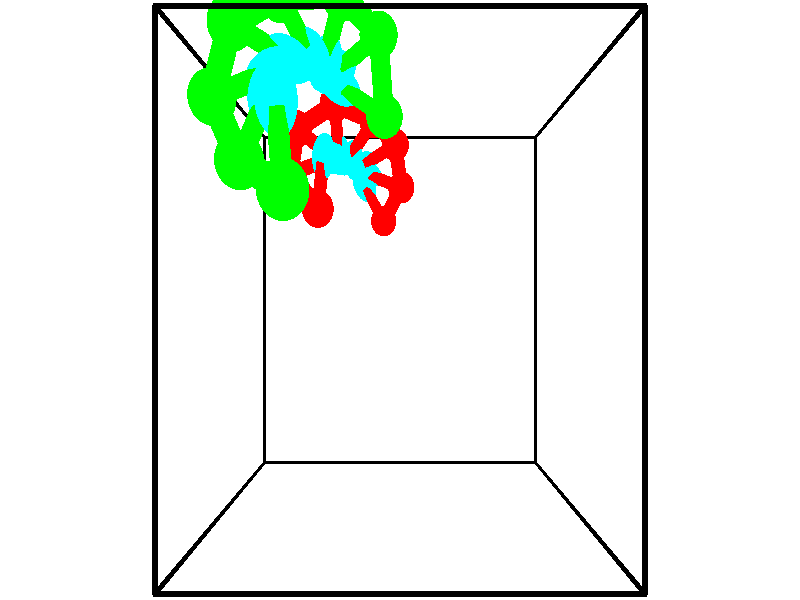 // switches for output
#declare DRAW_BASES = 1; // possible values are 0, 1; only relevant for DNA ribbons
#declare DRAW_BASES_TYPE = 3; // possible values are 1, 2, 3; only relevant for DNA ribbons
#declare DRAW_FOG = 0; // set to 1 to enable fog

#include "colors.inc"

#include "transforms.inc"
background { rgb <1, 1, 1>}

#default {
   normal{
       ripples 0.25
       frequency 0.20
       turbulence 0.2
       lambda 5
   }
	finish {
		phong 0.1
		phong_size 40.
	}
}

// original window dimensions: 1024x640


// camera settings

camera {
	sky <-0, 1, 0>
	up <-0, 1, 0>
	right 1.6 * <1, 0, 0>
	location <2.5, 2.5, 11.1562>
	look_at <2.5, 2.5, 2.5>
	direction <0, 0, -8.6562>
	angle 67.0682
}


# declare cpy_camera_pos = <2.5, 2.5, 11.1562>;
# if (DRAW_FOG = 1)
fog {
	fog_type 2
	up vnormalize(cpy_camera_pos)
	color rgbt<1,1,1,0.3>
	distance 1e-5
	fog_alt 3e-3
	fog_offset 4
}
# end


// LIGHTS

# declare lum = 6;
global_settings {
	ambient_light rgb lum * <0.05, 0.05, 0.05>
	max_trace_level 15
}# declare cpy_direct_light_amount = 0.25;
light_source
{	1000 * <-1, -1, 1>,
	rgb lum * cpy_direct_light_amount
	parallel
}

light_source
{	1000 * <1, 1, -1>,
	rgb lum * cpy_direct_light_amount
	parallel
}

// strand 0

// nucleotide -1

// particle -1
sphere {
	<1.204290, 3.699390, 1.646581> 0.250000
	pigment { color rgbt <1,0,0,0> }
	no_shadow
}
cylinder {
	<1.276901, 4.059597, 1.804626>,  <1.320468, 4.275722, 1.899454>, 0.100000
	pigment { color rgbt <1,0,0,0> }
	no_shadow
}
cylinder {
	<1.276901, 4.059597, 1.804626>,  <1.204290, 3.699390, 1.646581>, 0.100000
	pigment { color rgbt <1,0,0,0> }
	no_shadow
}

// particle -1
sphere {
	<1.276901, 4.059597, 1.804626> 0.100000
	pigment { color rgbt <1,0,0,0> }
	no_shadow
}
sphere {
	0, 1
	scale<0.080000,0.200000,0.300000>
	matrix <0.421809, 0.291648, -0.858498,
		-0.888327, 0.322503, -0.326904,
		0.181527, 0.900518, 0.395114,
		1.331360, 4.329752, 1.923161>
	pigment { color rgbt <0,1,1,0> }
	no_shadow
}
cylinder {
	<0.714644, 4.202085, 1.363385>,  <1.204290, 3.699390, 1.646581>, 0.130000
	pigment { color rgbt <1,0,0,0> }
	no_shadow
}

// nucleotide -1

// particle -1
sphere {
	<0.714644, 4.202085, 1.363385> 0.250000
	pigment { color rgbt <1,0,0,0> }
	no_shadow
}
cylinder {
	<1.087566, 4.296268, 1.473194>,  <1.311320, 4.352778, 1.539080>, 0.100000
	pigment { color rgbt <1,0,0,0> }
	no_shadow
}
cylinder {
	<1.087566, 4.296268, 1.473194>,  <0.714644, 4.202085, 1.363385>, 0.100000
	pigment { color rgbt <1,0,0,0> }
	no_shadow
}

// particle -1
sphere {
	<1.087566, 4.296268, 1.473194> 0.100000
	pigment { color rgbt <1,0,0,0> }
	no_shadow
}
sphere {
	0, 1
	scale<0.080000,0.200000,0.300000>
	matrix <0.251553, 0.123204, -0.959970,
		-0.259854, 0.964044, 0.055634,
		0.932307, 0.235458, 0.274524,
		1.367259, 4.366906, 1.555551>
	pigment { color rgbt <0,1,1,0> }
	no_shadow
}
cylinder {
	<0.793885, 4.869006, 1.131841>,  <0.714644, 4.202085, 1.363385>, 0.130000
	pigment { color rgbt <1,0,0,0> }
	no_shadow
}

// nucleotide -1

// particle -1
sphere {
	<0.793885, 4.869006, 1.131841> 0.250000
	pigment { color rgbt <1,0,0,0> }
	no_shadow
}
cylinder {
	<1.122984, 4.641930, 1.143251>,  <1.320444, 4.505684, 1.150098>, 0.100000
	pigment { color rgbt <1,0,0,0> }
	no_shadow
}
cylinder {
	<1.122984, 4.641930, 1.143251>,  <0.793885, 4.869006, 1.131841>, 0.100000
	pigment { color rgbt <1,0,0,0> }
	no_shadow
}

// particle -1
sphere {
	<1.122984, 4.641930, 1.143251> 0.100000
	pigment { color rgbt <1,0,0,0> }
	no_shadow
}
sphere {
	0, 1
	scale<0.080000,0.200000,0.300000>
	matrix <0.160078, 0.183259, -0.969944,
		0.545399, 0.802586, 0.241650,
		0.822748, -0.567690, 0.028527,
		1.369808, 4.471622, 1.151810>
	pigment { color rgbt <0,1,1,0> }
	no_shadow
}
cylinder {
	<1.387919, 5.271973, 0.913927>,  <0.793885, 4.869006, 1.131841>, 0.130000
	pigment { color rgbt <1,0,0,0> }
	no_shadow
}

// nucleotide -1

// particle -1
sphere {
	<1.387919, 5.271973, 0.913927> 0.250000
	pigment { color rgbt <1,0,0,0> }
	no_shadow
}
cylinder {
	<1.423056, 4.885052, 0.818758>,  <1.444138, 4.652899, 0.761657>, 0.100000
	pigment { color rgbt <1,0,0,0> }
	no_shadow
}
cylinder {
	<1.423056, 4.885052, 0.818758>,  <1.387919, 5.271973, 0.913927>, 0.100000
	pigment { color rgbt <1,0,0,0> }
	no_shadow
}

// particle -1
sphere {
	<1.423056, 4.885052, 0.818758> 0.100000
	pigment { color rgbt <1,0,0,0> }
	no_shadow
}
sphere {
	0, 1
	scale<0.080000,0.200000,0.300000>
	matrix <0.139319, 0.248428, -0.958579,
		0.986344, 0.051056, 0.156586,
		0.087842, -0.967304, -0.237922,
		1.449408, 4.594861, 0.747381>
	pigment { color rgbt <0,1,1,0> }
	no_shadow
}
cylinder {
	<2.038341, 5.113184, 0.598505>,  <1.387919, 5.271973, 0.913927>, 0.130000
	pigment { color rgbt <1,0,0,0> }
	no_shadow
}

// nucleotide -1

// particle -1
sphere {
	<2.038341, 5.113184, 0.598505> 0.250000
	pigment { color rgbt <1,0,0,0> }
	no_shadow
}
cylinder {
	<1.784832, 4.829411, 0.475195>,  <1.632726, 4.659146, 0.401209>, 0.100000
	pigment { color rgbt <1,0,0,0> }
	no_shadow
}
cylinder {
	<1.784832, 4.829411, 0.475195>,  <2.038341, 5.113184, 0.598505>, 0.100000
	pigment { color rgbt <1,0,0,0> }
	no_shadow
}

// particle -1
sphere {
	<1.784832, 4.829411, 0.475195> 0.100000
	pigment { color rgbt <1,0,0,0> }
	no_shadow
}
sphere {
	0, 1
	scale<0.080000,0.200000,0.300000>
	matrix <0.334688, 0.107797, -0.936143,
		0.697364, -0.696479, 0.169120,
		-0.633773, -0.709435, -0.308276,
		1.594700, 4.616580, 0.382712>
	pigment { color rgbt <0,1,1,0> }
	no_shadow
}
cylinder {
	<2.412784, 4.872212, 0.069026>,  <2.038341, 5.113184, 0.598505>, 0.130000
	pigment { color rgbt <1,0,0,0> }
	no_shadow
}

// nucleotide -1

// particle -1
sphere {
	<2.412784, 4.872212, 0.069026> 0.250000
	pigment { color rgbt <1,0,0,0> }
	no_shadow
}
cylinder {
	<2.058121, 4.701439, -0.002041>,  <1.845323, 4.598975, -0.044681>, 0.100000
	pigment { color rgbt <1,0,0,0> }
	no_shadow
}
cylinder {
	<2.058121, 4.701439, -0.002041>,  <2.412784, 4.872212, 0.069026>, 0.100000
	pigment { color rgbt <1,0,0,0> }
	no_shadow
}

// particle -1
sphere {
	<2.058121, 4.701439, -0.002041> 0.100000
	pigment { color rgbt <1,0,0,0> }
	no_shadow
}
sphere {
	0, 1
	scale<0.080000,0.200000,0.300000>
	matrix <0.147678, 0.102662, -0.983693,
		0.438211, -0.898436, -0.027977,
		-0.886658, -0.426934, -0.177666,
		1.792123, 4.573359, -0.055341>
	pigment { color rgbt <0,1,1,0> }
	no_shadow
}
cylinder {
	<2.524014, 4.282638, -0.323822>,  <2.412784, 4.872212, 0.069026>, 0.130000
	pigment { color rgbt <1,0,0,0> }
	no_shadow
}

// nucleotide -1

// particle -1
sphere {
	<2.524014, 4.282638, -0.323822> 0.250000
	pigment { color rgbt <1,0,0,0> }
	no_shadow
}
cylinder {
	<2.150414, 4.410950, -0.386744>,  <1.926253, 4.487937, -0.424496>, 0.100000
	pigment { color rgbt <1,0,0,0> }
	no_shadow
}
cylinder {
	<2.150414, 4.410950, -0.386744>,  <2.524014, 4.282638, -0.323822>, 0.100000
	pigment { color rgbt <1,0,0,0> }
	no_shadow
}

// particle -1
sphere {
	<2.150414, 4.410950, -0.386744> 0.100000
	pigment { color rgbt <1,0,0,0> }
	no_shadow
}
sphere {
	0, 1
	scale<0.080000,0.200000,0.300000>
	matrix <0.159813, -0.018666, -0.986971,
		-0.319537, -0.946970, -0.033830,
		-0.934000, 0.320781, -0.157303,
		1.870214, 4.507184, -0.433934>
	pigment { color rgbt <0,1,1,0> }
	no_shadow
}
cylinder {
	<2.176440, 3.805961, -0.830692>,  <2.524014, 4.282638, -0.323822>, 0.130000
	pigment { color rgbt <1,0,0,0> }
	no_shadow
}

// nucleotide -1

// particle -1
sphere {
	<2.176440, 3.805961, -0.830692> 0.250000
	pigment { color rgbt <1,0,0,0> }
	no_shadow
}
cylinder {
	<1.957788, 4.140450, -0.848276>,  <1.826598, 4.341143, -0.858827>, 0.100000
	pigment { color rgbt <1,0,0,0> }
	no_shadow
}
cylinder {
	<1.957788, 4.140450, -0.848276>,  <2.176440, 3.805961, -0.830692>, 0.100000
	pigment { color rgbt <1,0,0,0> }
	no_shadow
}

// particle -1
sphere {
	<1.957788, 4.140450, -0.848276> 0.100000
	pigment { color rgbt <1,0,0,0> }
	no_shadow
}
sphere {
	0, 1
	scale<0.080000,0.200000,0.300000>
	matrix <0.086281, 0.004026, -0.996263,
		-0.832918, -0.548378, -0.074350,
		-0.546628, 0.836221, -0.043961,
		1.793800, 4.391315, -0.861465>
	pigment { color rgbt <0,1,1,0> }
	no_shadow
}
// strand 1

// nucleotide -1

// particle -1
sphere {
	<2.287171, 4.598226, 2.868918> 0.250000
	pigment { color rgbt <0,1,0,0> }
	no_shadow
}
cylinder {
	<1.938858, 4.794556, 2.880450>,  <1.729871, 4.912354, 2.887369>, 0.100000
	pigment { color rgbt <0,1,0,0> }
	no_shadow
}
cylinder {
	<1.938858, 4.794556, 2.880450>,  <2.287171, 4.598226, 2.868918>, 0.100000
	pigment { color rgbt <0,1,0,0> }
	no_shadow
}

// particle -1
sphere {
	<1.938858, 4.794556, 2.880450> 0.100000
	pigment { color rgbt <0,1,0,0> }
	no_shadow
}
sphere {
	0, 1
	scale<0.080000,0.200000,0.300000>
	matrix <-0.091108, -0.218701, 0.971529,
		0.483155, 0.843363, 0.235159,
		-0.870781, 0.490824, 0.028829,
		1.677624, 4.941803, 2.889099>
	pigment { color rgbt <0,1,1,0> }
	no_shadow
}
cylinder {
	<2.218764, 5.394521, 3.240065>,  <2.287171, 4.598226, 2.868918>, 0.130000
	pigment { color rgbt <0,1,0,0> }
	no_shadow
}

// nucleotide -1

// particle -1
sphere {
	<2.218764, 5.394521, 3.240065> 0.250000
	pigment { color rgbt <0,1,0,0> }
	no_shadow
}
cylinder {
	<1.896935, 5.157188, 3.250016>,  <1.703837, 5.014789, 3.255987>, 0.100000
	pigment { color rgbt <0,1,0,0> }
	no_shadow
}
cylinder {
	<1.896935, 5.157188, 3.250016>,  <2.218764, 5.394521, 3.240065>, 0.100000
	pigment { color rgbt <0,1,0,0> }
	no_shadow
}

// particle -1
sphere {
	<1.896935, 5.157188, 3.250016> 0.100000
	pigment { color rgbt <0,1,0,0> }
	no_shadow
}
sphere {
	0, 1
	scale<0.080000,0.200000,0.300000>
	matrix <0.062128, -0.042438, 0.997166,
		-0.590594, 0.803839, 0.071007,
		-0.804574, -0.593332, 0.024877,
		1.655562, 4.979189, 3.257479>
	pigment { color rgbt <0,1,1,0> }
	no_shadow
}
cylinder {
	<1.792812, 5.598110, 3.791029>,  <2.218764, 5.394521, 3.240065>, 0.130000
	pigment { color rgbt <0,1,0,0> }
	no_shadow
}

// nucleotide -1

// particle -1
sphere {
	<1.792812, 5.598110, 3.791029> 0.250000
	pigment { color rgbt <0,1,0,0> }
	no_shadow
}
cylinder {
	<1.671303, 5.218391, 3.758631>,  <1.598397, 4.990561, 3.739192>, 0.100000
	pigment { color rgbt <0,1,0,0> }
	no_shadow
}
cylinder {
	<1.671303, 5.218391, 3.758631>,  <1.792812, 5.598110, 3.791029>, 0.100000
	pigment { color rgbt <0,1,0,0> }
	no_shadow
}

// particle -1
sphere {
	<1.671303, 5.218391, 3.758631> 0.100000
	pigment { color rgbt <0,1,0,0> }
	no_shadow
}
sphere {
	0, 1
	scale<0.080000,0.200000,0.300000>
	matrix <-0.114363, -0.048068, 0.992275,
		-0.945856, 0.310689, -0.093962,
		-0.303773, -0.949295, -0.080997,
		1.580171, 4.933603, 3.734332>
	pigment { color rgbt <0,1,1,0> }
	no_shadow
}
cylinder {
	<1.089161, 5.463428, 4.105863>,  <1.792812, 5.598110, 3.791029>, 0.130000
	pigment { color rgbt <0,1,0,0> }
	no_shadow
}

// nucleotide -1

// particle -1
sphere {
	<1.089161, 5.463428, 4.105863> 0.250000
	pigment { color rgbt <0,1,0,0> }
	no_shadow
}
cylinder {
	<1.305428, 5.126945, 4.108827>,  <1.435187, 4.925056, 4.110605>, 0.100000
	pigment { color rgbt <0,1,0,0> }
	no_shadow
}
cylinder {
	<1.305428, 5.126945, 4.108827>,  <1.089161, 5.463428, 4.105863>, 0.100000
	pigment { color rgbt <0,1,0,0> }
	no_shadow
}

// particle -1
sphere {
	<1.305428, 5.126945, 4.108827> 0.100000
	pigment { color rgbt <0,1,0,0> }
	no_shadow
}
sphere {
	0, 1
	scale<0.080000,0.200000,0.300000>
	matrix <-0.279882, -0.171569, 0.944579,
		-0.793314, -0.512775, -0.328200,
		0.540666, -0.841205, 0.007408,
		1.467627, 4.874584, 4.111049>
	pigment { color rgbt <0,1,1,0> }
	no_shadow
}
cylinder {
	<0.642026, 5.030021, 4.539130>,  <1.089161, 5.463428, 4.105863>, 0.130000
	pigment { color rgbt <0,1,0,0> }
	no_shadow
}

// nucleotide -1

// particle -1
sphere {
	<0.642026, 5.030021, 4.539130> 0.250000
	pigment { color rgbt <0,1,0,0> }
	no_shadow
}
cylinder {
	<0.997910, 4.847916, 4.525549>,  <1.211440, 4.738653, 4.517400>, 0.100000
	pigment { color rgbt <0,1,0,0> }
	no_shadow
}
cylinder {
	<0.997910, 4.847916, 4.525549>,  <0.642026, 5.030021, 4.539130>, 0.100000
	pigment { color rgbt <0,1,0,0> }
	no_shadow
}

// particle -1
sphere {
	<0.997910, 4.847916, 4.525549> 0.100000
	pigment { color rgbt <0,1,0,0> }
	no_shadow
}
sphere {
	0, 1
	scale<0.080000,0.200000,0.300000>
	matrix <-0.177783, -0.414020, 0.892738,
		-0.420530, -0.788220, -0.449294,
		0.889690, -0.455299, -0.033976,
		1.264822, 4.711337, 4.515363>
	pigment { color rgbt <0,1,1,0> }
	no_shadow
}
cylinder {
	<0.507165, 4.294327, 4.754250>,  <0.642026, 5.030021, 4.539130>, 0.130000
	pigment { color rgbt <0,1,0,0> }
	no_shadow
}

// nucleotide -1

// particle -1
sphere {
	<0.507165, 4.294327, 4.754250> 0.250000
	pigment { color rgbt <0,1,0,0> }
	no_shadow
}
cylinder {
	<0.887726, 4.403625, 4.811061>,  <1.116062, 4.469204, 4.845148>, 0.100000
	pigment { color rgbt <0,1,0,0> }
	no_shadow
}
cylinder {
	<0.887726, 4.403625, 4.811061>,  <0.507165, 4.294327, 4.754250>, 0.100000
	pigment { color rgbt <0,1,0,0> }
	no_shadow
}

// particle -1
sphere {
	<0.887726, 4.403625, 4.811061> 0.100000
	pigment { color rgbt <0,1,0,0> }
	no_shadow
}
sphere {
	0, 1
	scale<0.080000,0.200000,0.300000>
	matrix <-0.066027, -0.269475, 0.960741,
		0.300792, -0.923428, -0.238337,
		0.951401, 0.273247, 0.142027,
		1.173146, 4.485600, 4.853669>
	pigment { color rgbt <0,1,1,0> }
	no_shadow
}
cylinder {
	<0.849509, 3.692598, 4.951262>,  <0.507165, 4.294327, 4.754250>, 0.130000
	pigment { color rgbt <0,1,0,0> }
	no_shadow
}

// nucleotide -1

// particle -1
sphere {
	<0.849509, 3.692598, 4.951262> 0.250000
	pigment { color rgbt <0,1,0,0> }
	no_shadow
}
cylinder {
	<1.060219, 4.004654, 5.086253>,  <1.186645, 4.191887, 5.167248>, 0.100000
	pigment { color rgbt <0,1,0,0> }
	no_shadow
}
cylinder {
	<1.060219, 4.004654, 5.086253>,  <0.849509, 3.692598, 4.951262>, 0.100000
	pigment { color rgbt <0,1,0,0> }
	no_shadow
}

// particle -1
sphere {
	<1.060219, 4.004654, 5.086253> 0.100000
	pigment { color rgbt <0,1,0,0> }
	no_shadow
}
sphere {
	0, 1
	scale<0.080000,0.200000,0.300000>
	matrix <0.093402, -0.447752, 0.889266,
		0.844858, -0.436921, -0.308731,
		0.526774, 0.780140, 0.337478,
		1.218251, 4.238696, 5.187497>
	pigment { color rgbt <0,1,1,0> }
	no_shadow
}
cylinder {
	<1.384187, 3.377667, 5.412343>,  <0.849509, 3.692598, 4.951262>, 0.130000
	pigment { color rgbt <0,1,0,0> }
	no_shadow
}

// nucleotide -1

// particle -1
sphere {
	<1.384187, 3.377667, 5.412343> 0.250000
	pigment { color rgbt <0,1,0,0> }
	no_shadow
}
cylinder {
	<1.365883, 3.766083, 5.506141>,  <1.354900, 3.999132, 5.562419>, 0.100000
	pigment { color rgbt <0,1,0,0> }
	no_shadow
}
cylinder {
	<1.365883, 3.766083, 5.506141>,  <1.384187, 3.377667, 5.412343>, 0.100000
	pigment { color rgbt <0,1,0,0> }
	no_shadow
}

// particle -1
sphere {
	<1.365883, 3.766083, 5.506141> 0.100000
	pigment { color rgbt <0,1,0,0> }
	no_shadow
}
sphere {
	0, 1
	scale<0.080000,0.200000,0.300000>
	matrix <0.250211, -0.216116, 0.943763,
		0.967109, 0.101861, -0.233075,
		-0.045761, 0.971040, 0.234495,
		1.352155, 4.057395, 5.576489>
	pigment { color rgbt <0,1,1,0> }
	no_shadow
}
// box output
cylinder {
	<0.000000, 0.000000, 0.000000>,  <5.000000, 0.000000, 0.000000>, 0.025000
	pigment { color rgbt <0,0,0,0> }
	no_shadow
}
cylinder {
	<0.000000, 0.000000, 0.000000>,  <0.000000, 5.000000, 0.000000>, 0.025000
	pigment { color rgbt <0,0,0,0> }
	no_shadow
}
cylinder {
	<0.000000, 0.000000, 0.000000>,  <0.000000, 0.000000, 5.000000>, 0.025000
	pigment { color rgbt <0,0,0,0> }
	no_shadow
}
cylinder {
	<5.000000, 5.000000, 5.000000>,  <0.000000, 5.000000, 5.000000>, 0.025000
	pigment { color rgbt <0,0,0,0> }
	no_shadow
}
cylinder {
	<5.000000, 5.000000, 5.000000>,  <5.000000, 0.000000, 5.000000>, 0.025000
	pigment { color rgbt <0,0,0,0> }
	no_shadow
}
cylinder {
	<5.000000, 5.000000, 5.000000>,  <5.000000, 5.000000, 0.000000>, 0.025000
	pigment { color rgbt <0,0,0,0> }
	no_shadow
}
cylinder {
	<0.000000, 0.000000, 5.000000>,  <0.000000, 5.000000, 5.000000>, 0.025000
	pigment { color rgbt <0,0,0,0> }
	no_shadow
}
cylinder {
	<0.000000, 0.000000, 5.000000>,  <5.000000, 0.000000, 5.000000>, 0.025000
	pigment { color rgbt <0,0,0,0> }
	no_shadow
}
cylinder {
	<5.000000, 5.000000, 0.000000>,  <0.000000, 5.000000, 0.000000>, 0.025000
	pigment { color rgbt <0,0,0,0> }
	no_shadow
}
cylinder {
	<5.000000, 5.000000, 0.000000>,  <5.000000, 0.000000, 0.000000>, 0.025000
	pigment { color rgbt <0,0,0,0> }
	no_shadow
}
cylinder {
	<5.000000, 0.000000, 5.000000>,  <5.000000, 0.000000, 0.000000>, 0.025000
	pigment { color rgbt <0,0,0,0> }
	no_shadow
}
cylinder {
	<0.000000, 5.000000, 0.000000>,  <0.000000, 5.000000, 5.000000>, 0.025000
	pigment { color rgbt <0,0,0,0> }
	no_shadow
}
// end of box output
